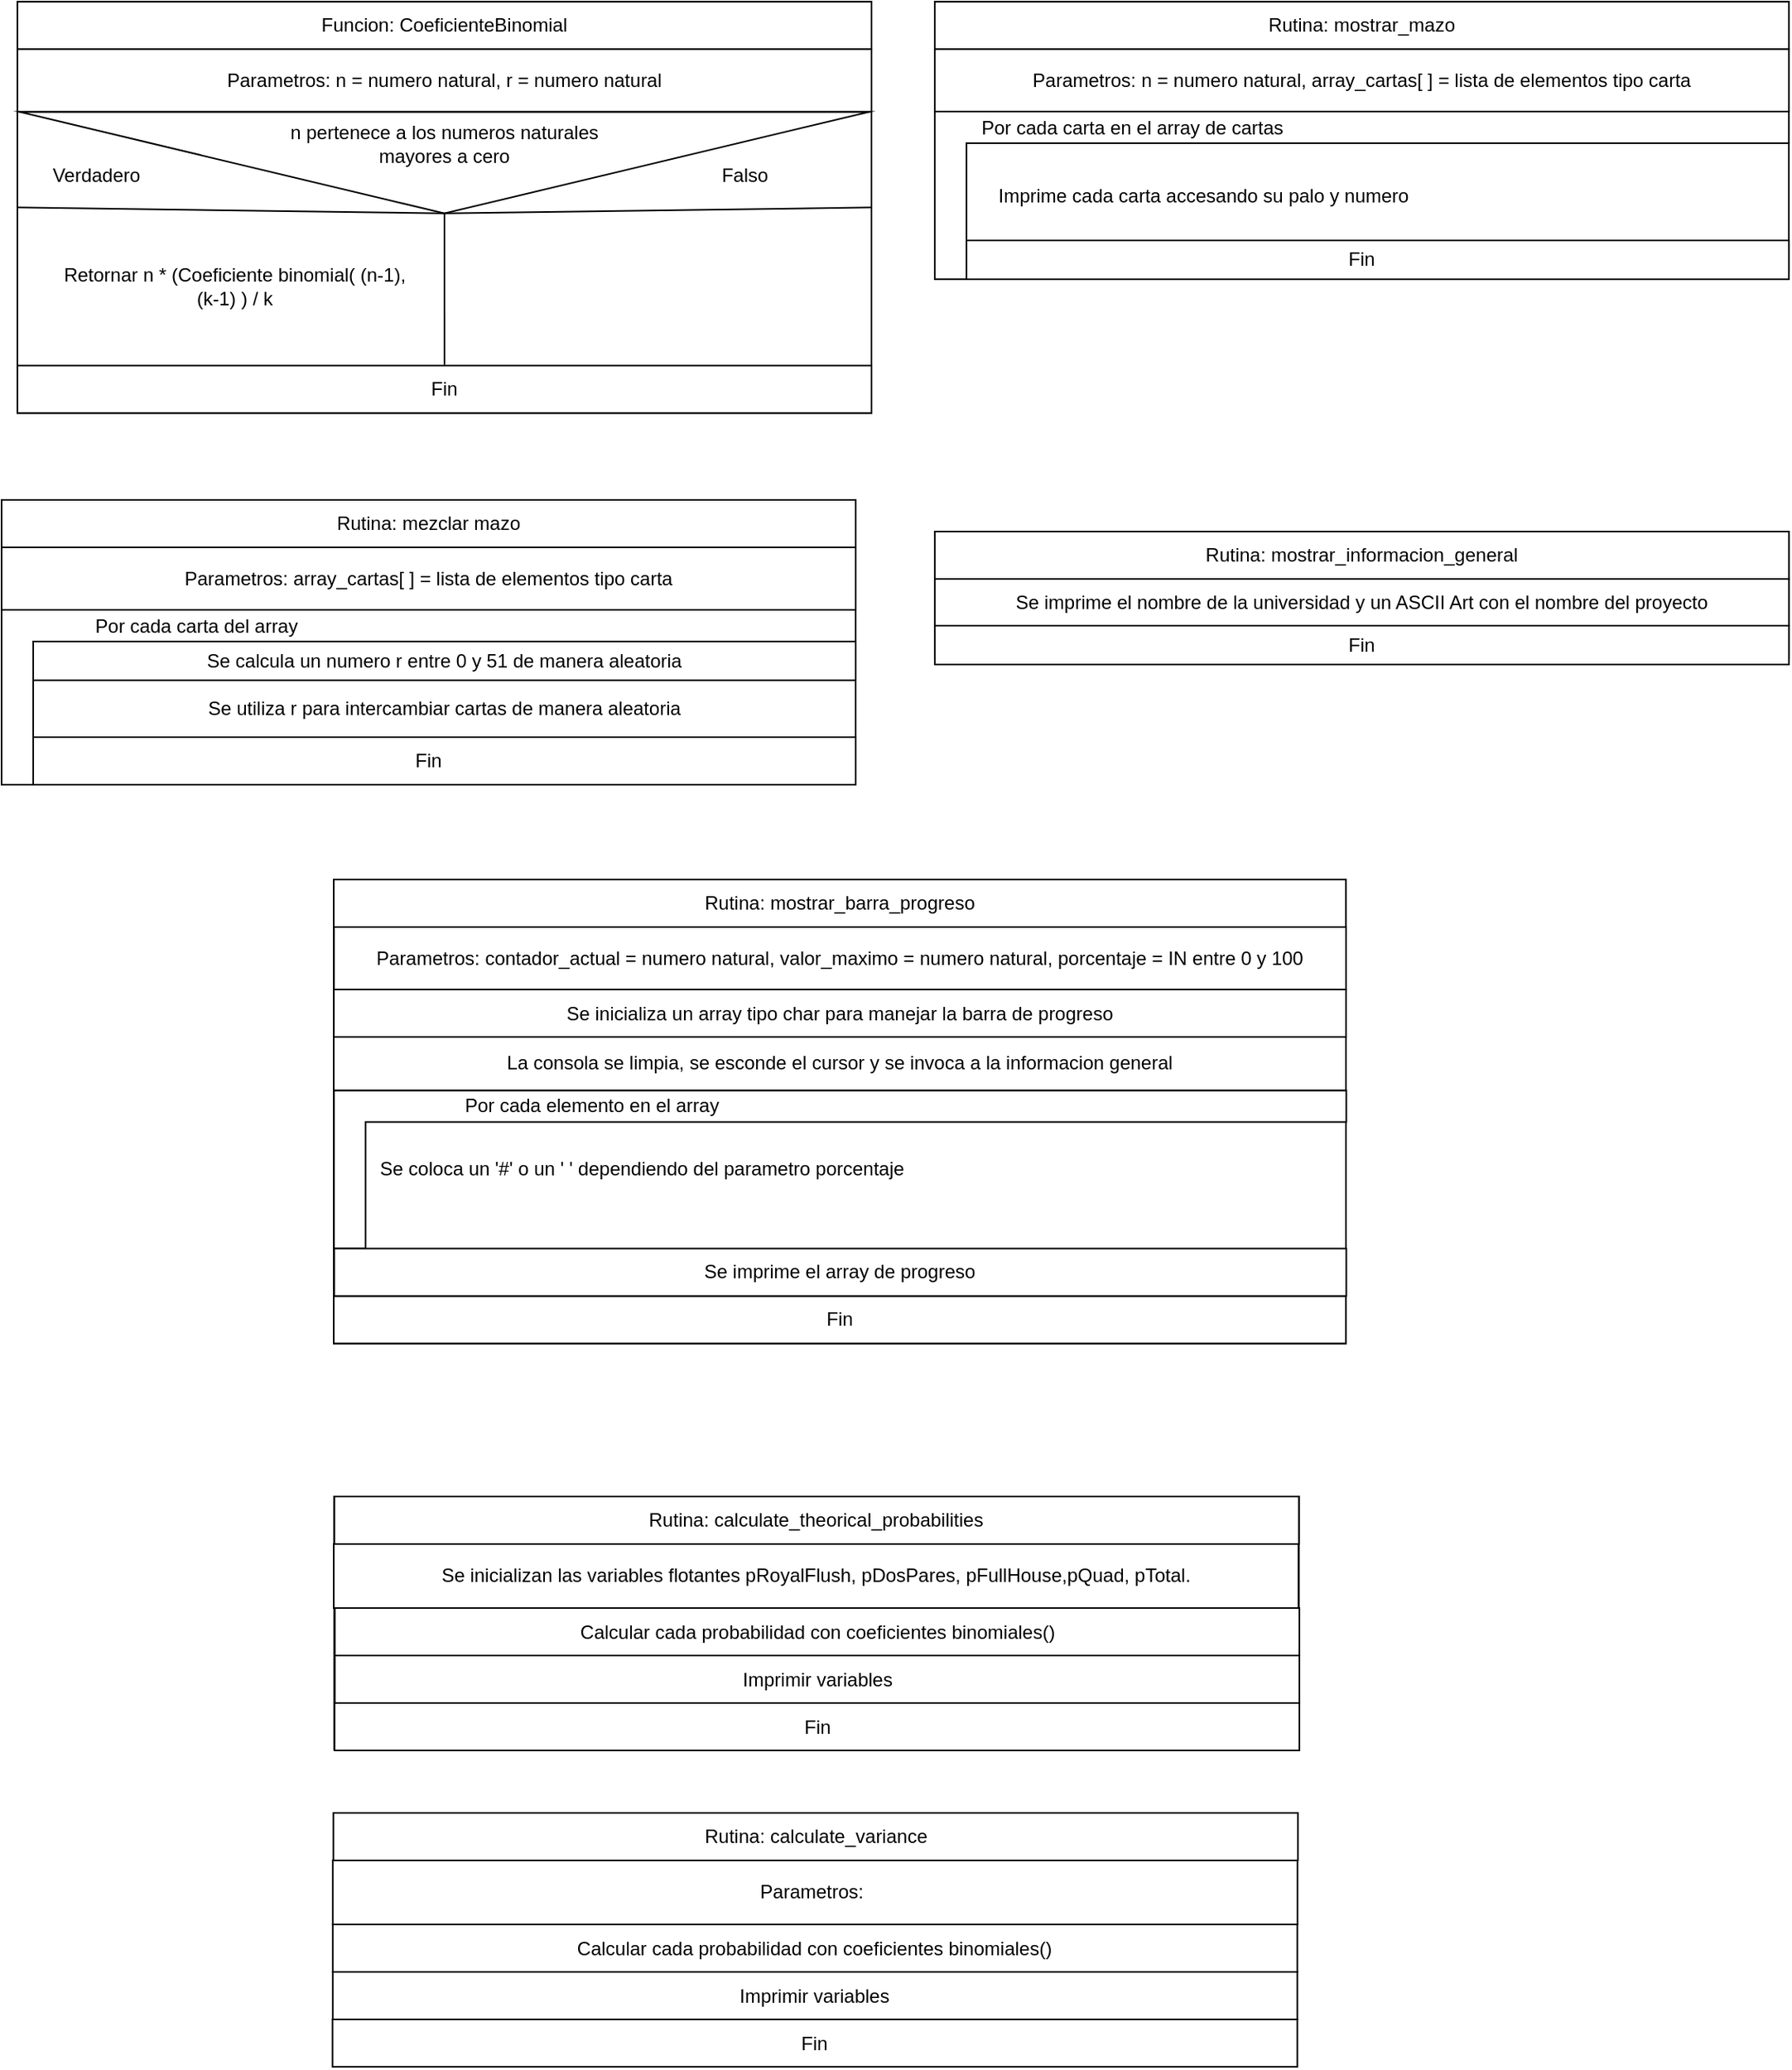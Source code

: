 <mxfile version="14.6.12" type="device" pages="2"><diagram id="0eQtMEpPPjjYKLgFw427" name="Page-1"><mxGraphModel dx="1422" dy="832" grid="1" gridSize="10" guides="1" tooltips="1" connect="1" arrows="1" fold="1" page="1" pageScale="1" pageWidth="1200" pageHeight="1920" math="0" shadow="0"><root><mxCell id="0"/><mxCell id="1" parent="0"/><mxCell id="Of4qqPIvgbqgmTCUpp_D-3" value="" style="rounded=0;whiteSpace=wrap;html=1;" parent="1" vertex="1"><mxGeometry x="60" y="75.12" width="540" height="260" as="geometry"/></mxCell><mxCell id="Of4qqPIvgbqgmTCUpp_D-5" value="" style="triangle;whiteSpace=wrap;html=1;rotation=90;" parent="1" vertex="1"><mxGeometry x="297.91" y="-91.64" width="64.18" height="536.9" as="geometry"/></mxCell><mxCell id="Of4qqPIvgbqgmTCUpp_D-6" value="Funcion: CoeficienteBinomial" style="rounded=0;whiteSpace=wrap;html=1;" parent="1" vertex="1"><mxGeometry x="60.03" y="75.12" width="540" height="30" as="geometry"/></mxCell><mxCell id="Of4qqPIvgbqgmTCUpp_D-7" value="Parametros: n = numero natural, r = numero natural" style="rounded=0;whiteSpace=wrap;html=1;" parent="1" vertex="1"><mxGeometry x="60.03" y="105.12" width="540" height="39.5" as="geometry"/></mxCell><mxCell id="Of4qqPIvgbqgmTCUpp_D-9" value="" style="endArrow=none;html=1;exitX=1;exitY=0.5;exitDx=0;exitDy=0;entryX=0;entryY=0.5;entryDx=0;entryDy=0;" parent="1" source="Of4qqPIvgbqgmTCUpp_D-5" target="Of4qqPIvgbqgmTCUpp_D-3" edge="1"><mxGeometry width="50" height="50" relative="1" as="geometry"><mxPoint x="130.03" y="294.62" as="sourcePoint"/><mxPoint x="180.03" y="244.62" as="targetPoint"/></mxGeometry></mxCell><mxCell id="Of4qqPIvgbqgmTCUpp_D-10" value="" style="endArrow=none;html=1;exitX=1;exitY=0.5;exitDx=0;exitDy=0;entryX=1;entryY=0.5;entryDx=0;entryDy=0;" parent="1" source="Of4qqPIvgbqgmTCUpp_D-5" target="Of4qqPIvgbqgmTCUpp_D-3" edge="1"><mxGeometry width="50" height="50" relative="1" as="geometry"><mxPoint x="548.03" y="254.66" as="sourcePoint"/><mxPoint x="560.03" y="192.62" as="targetPoint"/></mxGeometry></mxCell><mxCell id="Of4qqPIvgbqgmTCUpp_D-11" value="&lt;span style=&quot;background-color: rgb(255 , 255 , 255)&quot;&gt;n pertenece a los numeros naturales mayores a cero&lt;/span&gt;" style="text;html=1;strokeColor=none;fillColor=none;align=center;verticalAlign=middle;whiteSpace=wrap;rounded=0;" parent="1" vertex="1"><mxGeometry x="220.03" y="154.62" width="220" height="20" as="geometry"/></mxCell><mxCell id="Of4qqPIvgbqgmTCUpp_D-12" value="Verdadero" style="text;html=1;strokeColor=none;fillColor=none;align=center;verticalAlign=middle;whiteSpace=wrap;rounded=0;" parent="1" vertex="1"><mxGeometry x="90.03" y="174.62" width="40" height="20" as="geometry"/></mxCell><mxCell id="Of4qqPIvgbqgmTCUpp_D-13" value="Falso" style="text;html=1;strokeColor=none;fillColor=none;align=center;verticalAlign=middle;whiteSpace=wrap;rounded=0;" parent="1" vertex="1"><mxGeometry x="500.03" y="174.62" width="40" height="20" as="geometry"/></mxCell><mxCell id="Of4qqPIvgbqgmTCUpp_D-15" value="Fin" style="rounded=0;whiteSpace=wrap;html=1;" parent="1" vertex="1"><mxGeometry x="60.03" y="305.12" width="540" height="30" as="geometry"/></mxCell><mxCell id="Of4qqPIvgbqgmTCUpp_D-16" value="" style="endArrow=none;html=1;targetPerimeterSpacing=3;entryX=1;entryY=0.5;entryDx=0;entryDy=0;" parent="1" target="Of4qqPIvgbqgmTCUpp_D-5" edge="1"><mxGeometry width="50" height="50" relative="1" as="geometry"><mxPoint x="330.03" y="304.62" as="sourcePoint"/><mxPoint x="330.03" y="204.62" as="targetPoint"/></mxGeometry></mxCell><mxCell id="Of4qqPIvgbqgmTCUpp_D-19" value="Retornar n * (Coeficiente binomial( (n-1), (k-1) ) / k" style="text;html=1;strokeColor=none;fillColor=none;align=center;verticalAlign=middle;whiteSpace=wrap;rounded=0;" parent="1" vertex="1"><mxGeometry x="80.03" y="224.62" width="235" height="60" as="geometry"/></mxCell><mxCell id="Of4qqPIvgbqgmTCUpp_D-20" value="" style="rounded=0;whiteSpace=wrap;html=1;" parent="1" vertex="1"><mxGeometry x="640.03" y="75.12" width="540" height="170" as="geometry"/></mxCell><mxCell id="Of4qqPIvgbqgmTCUpp_D-22" value="Rutina: mostrar_mazo" style="rounded=0;whiteSpace=wrap;html=1;" parent="1" vertex="1"><mxGeometry x="640.06" y="75.12" width="540" height="30" as="geometry"/></mxCell><mxCell id="Of4qqPIvgbqgmTCUpp_D-23" value="Parametros: n = numero natural, array_cartas[ ] = lista de elementos tipo carta" style="rounded=0;whiteSpace=wrap;html=1;" parent="1" vertex="1"><mxGeometry x="640.06" y="105.12" width="540" height="39.5" as="geometry"/></mxCell><mxCell id="Of4qqPIvgbqgmTCUpp_D-29" value="Fin" style="rounded=0;whiteSpace=wrap;html=1;" parent="1" vertex="1"><mxGeometry x="640.06" y="225.98" width="540" height="24.57" as="geometry"/></mxCell><mxCell id="Of4qqPIvgbqgmTCUpp_D-34" value="" style="shape=corner;whiteSpace=wrap;html=1;" parent="1" vertex="1"><mxGeometry x="640.06" y="144.55" width="539.97" height="106" as="geometry"/></mxCell><mxCell id="Of4qqPIvgbqgmTCUpp_D-37" value="Por cada carta en el array de cartas" style="text;html=1;strokeColor=none;fillColor=none;align=center;verticalAlign=middle;whiteSpace=wrap;rounded=0;" parent="1" vertex="1"><mxGeometry x="640.03" y="144.62" width="250" height="20" as="geometry"/></mxCell><mxCell id="Of4qqPIvgbqgmTCUpp_D-38" value="Imprime cada carta accesando su palo y numero" style="text;html=1;strokeColor=none;fillColor=none;align=center;verticalAlign=middle;whiteSpace=wrap;rounded=0;" parent="1" vertex="1"><mxGeometry x="660.03" y="187.55" width="300" height="20" as="geometry"/></mxCell><mxCell id="Of4qqPIvgbqgmTCUpp_D-39" value="" style="rounded=0;whiteSpace=wrap;html=1;" parent="1" vertex="1"><mxGeometry x="50" y="390" width="540" height="160" as="geometry"/></mxCell><mxCell id="Of4qqPIvgbqgmTCUpp_D-40" value="Rutina: mezclar mazo" style="rounded=0;whiteSpace=wrap;html=1;" parent="1" vertex="1"><mxGeometry x="50.03" y="390" width="540" height="30" as="geometry"/></mxCell><mxCell id="Of4qqPIvgbqgmTCUpp_D-41" value="Parametros: array_cartas[ ] = lista de elementos tipo carta" style="rounded=0;whiteSpace=wrap;html=1;" parent="1" vertex="1"><mxGeometry x="50.03" y="420" width="540" height="39.5" as="geometry"/></mxCell><mxCell id="Of4qqPIvgbqgmTCUpp_D-42" value="Fin" style="rounded=0;whiteSpace=wrap;html=1;" parent="1" vertex="1"><mxGeometry x="50.03" y="540" width="540" height="30" as="geometry"/></mxCell><mxCell id="Of4qqPIvgbqgmTCUpp_D-43" value="" style="shape=corner;whiteSpace=wrap;html=1;" parent="1" vertex="1"><mxGeometry x="50" y="459.5" width="539.97" height="110.5" as="geometry"/></mxCell><mxCell id="Of4qqPIvgbqgmTCUpp_D-44" value="Por cada carta del array&amp;nbsp;" style="text;html=1;strokeColor=none;fillColor=none;align=center;verticalAlign=middle;whiteSpace=wrap;rounded=0;" parent="1" vertex="1"><mxGeometry x="50" y="459.5" width="250" height="20" as="geometry"/></mxCell><mxCell id="Of4qqPIvgbqgmTCUpp_D-46" value="Se calcula un numero r entre 0 y 51 de manera aleatoria" style="rounded=0;whiteSpace=wrap;html=1;" parent="1" vertex="1"><mxGeometry x="70" y="479.5" width="520.03" height="24.57" as="geometry"/></mxCell><mxCell id="Of4qqPIvgbqgmTCUpp_D-47" value="Se utiliza r para intercambiar cartas de manera aleatoria" style="rounded=0;whiteSpace=wrap;html=1;" parent="1" vertex="1"><mxGeometry x="69.97" y="504.07" width="520.03" height="35.93" as="geometry"/></mxCell><mxCell id="Of4qqPIvgbqgmTCUpp_D-48" value="" style="rounded=0;whiteSpace=wrap;html=1;" parent="1" vertex="1"><mxGeometry x="640.06" y="410" width="540" height="80" as="geometry"/></mxCell><mxCell id="Of4qqPIvgbqgmTCUpp_D-49" value="Rutina: mostrar_informacion_general" style="rounded=0;whiteSpace=wrap;html=1;" parent="1" vertex="1"><mxGeometry x="640.09" y="410" width="540" height="30" as="geometry"/></mxCell><mxCell id="Of4qqPIvgbqgmTCUpp_D-51" value="Fin" style="rounded=0;whiteSpace=wrap;html=1;" parent="1" vertex="1"><mxGeometry x="640.09" y="469.5" width="540" height="24.57" as="geometry"/></mxCell><mxCell id="Of4qqPIvgbqgmTCUpp_D-56" value="Se imprime el nombre de la universidad y un ASCII Art con el nombre del proyecto" style="rounded=0;whiteSpace=wrap;html=1;" parent="1" vertex="1"><mxGeometry x="640.09" y="440" width="540" height="29.5" as="geometry"/></mxCell><mxCell id="Of4qqPIvgbqgmTCUpp_D-58" value="" style="rounded=0;whiteSpace=wrap;html=1;" parent="1" vertex="1"><mxGeometry x="260.06" y="630" width="639.94" height="293.24" as="geometry"/></mxCell><mxCell id="Of4qqPIvgbqgmTCUpp_D-60" value="Rutina: mostrar_barra_progreso" style="rounded=0;whiteSpace=wrap;html=1;" parent="1" vertex="1"><mxGeometry x="260" y="630" width="639.91" height="30" as="geometry"/></mxCell><mxCell id="Of4qqPIvgbqgmTCUpp_D-61" value="Parametros: contador_actual = numero natural, valor_maximo = numero natural, porcentaje = IN entre 0 y 100" style="rounded=0;whiteSpace=wrap;html=1;" parent="1" vertex="1"><mxGeometry x="260.15" y="660" width="639.91" height="39.5" as="geometry"/></mxCell><mxCell id="Of4qqPIvgbqgmTCUpp_D-67" value="Fin" style="rounded=0;whiteSpace=wrap;html=1;" parent="1" vertex="1"><mxGeometry x="260" y="893.24" width="639.91" height="30" as="geometry"/></mxCell><mxCell id="Of4qqPIvgbqgmTCUpp_D-70" value="Se inicializa un array tipo char para manejar la barra de progreso" style="rounded=0;whiteSpace=wrap;html=1;" parent="1" vertex="1"><mxGeometry x="260.06" y="699.5" width="640" height="30" as="geometry"/></mxCell><mxCell id="Of4qqPIvgbqgmTCUpp_D-71" value="" style="shape=corner;whiteSpace=wrap;html=1;" parent="1" vertex="1"><mxGeometry x="260.15" y="763.24" width="640.06" height="100" as="geometry"/></mxCell><mxCell id="Of4qqPIvgbqgmTCUpp_D-72" value="La consola se limpia, se esconde el cursor y se invoca a la informacion general" style="rounded=0;whiteSpace=wrap;html=1;" parent="1" vertex="1"><mxGeometry x="260" y="729.5" width="640" height="33.74" as="geometry"/></mxCell><mxCell id="Of4qqPIvgbqgmTCUpp_D-75" value="Por cada elemento en el array&amp;nbsp;" style="text;html=1;strokeColor=none;fillColor=none;align=center;verticalAlign=middle;whiteSpace=wrap;rounded=0;" parent="1" vertex="1"><mxGeometry x="270" y="763.24" width="309.91" height="20" as="geometry"/></mxCell><mxCell id="Of4qqPIvgbqgmTCUpp_D-76" value="Se coloca un '#' o un ' ' dependiendo del parametro porcentaje" style="text;html=1;strokeColor=none;fillColor=none;align=center;verticalAlign=middle;whiteSpace=wrap;rounded=0;" parent="1" vertex="1"><mxGeometry x="280.09" y="803.24" width="350" height="20" as="geometry"/></mxCell><mxCell id="Of4qqPIvgbqgmTCUpp_D-77" value="Se imprime el array de progreso" style="rounded=0;whiteSpace=wrap;html=1;" parent="1" vertex="1"><mxGeometry x="260.3" y="863.24" width="639.91" height="30" as="geometry"/></mxCell><mxCell id="Of4qqPIvgbqgmTCUpp_D-78" value="" style="rounded=0;whiteSpace=wrap;html=1;" parent="1" vertex="1"><mxGeometry x="260.3" y="1020" width="609.94" height="160" as="geometry"/></mxCell><mxCell id="Of4qqPIvgbqgmTCUpp_D-79" value="Rutina: calculate_theorical_probabilities" style="rounded=0;whiteSpace=wrap;html=1;" parent="1" vertex="1"><mxGeometry x="260.39" y="1020" width="609.85" height="30" as="geometry"/></mxCell><mxCell id="Of4qqPIvgbqgmTCUpp_D-81" value="Fin" style="rounded=0;whiteSpace=wrap;html=1;" parent="1" vertex="1"><mxGeometry x="260.54" y="1150.5" width="610" height="30" as="geometry"/></mxCell><mxCell id="Of4qqPIvgbqgmTCUpp_D-82" value="Se inicializan las variables flotantes&amp;nbsp;pRoyalFlush, pDosPares, pFullHouse,pQuad, pTotal." style="rounded=0;whiteSpace=wrap;html=1;" parent="1" vertex="1"><mxGeometry x="260.0" y="1050" width="609.94" height="40.5" as="geometry"/></mxCell><mxCell id="Of4qqPIvgbqgmTCUpp_D-87" value="Calcular cada probabilidad con coeficientes binomiales()" style="rounded=0;whiteSpace=wrap;html=1;" parent="1" vertex="1"><mxGeometry x="260.69" y="1090.5" width="609.85" height="30" as="geometry"/></mxCell><mxCell id="Of4qqPIvgbqgmTCUpp_D-89" value="Imprimir variables" style="rounded=0;whiteSpace=wrap;html=1;" parent="1" vertex="1"><mxGeometry x="260.69" y="1120.5" width="609.85" height="30" as="geometry"/></mxCell><mxCell id="JnqDQuKuTHi6R7YdPIDy-1" value="Rutina: calculate_variance" style="rounded=0;whiteSpace=wrap;html=1;" vertex="1" parent="1"><mxGeometry x="259.79" y="1220" width="609.85" height="30" as="geometry"/></mxCell><mxCell id="JnqDQuKuTHi6R7YdPIDy-2" value="Fin" style="rounded=0;whiteSpace=wrap;html=1;" vertex="1" parent="1"><mxGeometry x="259.25" y="1350.5" width="610" height="30" as="geometry"/></mxCell><mxCell id="JnqDQuKuTHi6R7YdPIDy-3" value="Parametros:&amp;nbsp;" style="rounded=0;whiteSpace=wrap;html=1;" vertex="1" parent="1"><mxGeometry x="259.4" y="1250" width="609.94" height="40.5" as="geometry"/></mxCell><mxCell id="JnqDQuKuTHi6R7YdPIDy-4" value="Calcular cada probabilidad con coeficientes binomiales()" style="rounded=0;whiteSpace=wrap;html=1;" vertex="1" parent="1"><mxGeometry x="259.4" y="1290.5" width="609.85" height="30" as="geometry"/></mxCell><mxCell id="JnqDQuKuTHi6R7YdPIDy-5" value="Imprimir variables" style="rounded=0;whiteSpace=wrap;html=1;" vertex="1" parent="1"><mxGeometry x="259.4" y="1320.5" width="609.85" height="30" as="geometry"/></mxCell></root></mxGraphModel></diagram><diagram id="aY9O3zv4okanQXX5yh_d" name="Page-2"><mxGraphModel dx="1146" dy="499" grid="1" gridSize="10" guides="1" tooltips="1" connect="1" arrows="1" fold="1" page="1" pageScale="1" pageWidth="1654" pageHeight="2336" math="0" shadow="0"><root><mxCell id="-avzmKehhFIHclhIVa5d-0"/><mxCell id="-avzmKehhFIHclhIVa5d-1" parent="-avzmKehhFIHclhIVa5d-0"/><mxCell id="RZ5U8-aHzBaeEGHQs21c-0" value="" style="rounded=0;whiteSpace=wrap;html=1;" vertex="1" parent="-avzmKehhFIHclhIVa5d-1"><mxGeometry x="50" y="390" width="540" height="260" as="geometry"/></mxCell><mxCell id="RZ5U8-aHzBaeEGHQs21c-1" value="Función: determinarN" style="rounded=0;whiteSpace=wrap;html=1;" vertex="1" parent="-avzmKehhFIHclhIVa5d-1"><mxGeometry x="50.03" y="390" width="540" height="30" as="geometry"/></mxCell><mxCell id="RZ5U8-aHzBaeEGHQs21c-2" value="Se inicializan las variables flotantes NRoyalFlush, NDosPares, NFullHouse,NQuad&lt;br&gt;llamando a coficienteBinomial() para cada uno." style="rounded=0;whiteSpace=wrap;html=1;" vertex="1" parent="-avzmKehhFIHclhIVa5d-1"><mxGeometry x="50.03" y="420" width="540" height="39.5" as="geometry"/></mxCell><mxCell id="RZ5U8-aHzBaeEGHQs21c-3" value="Fin" style="rounded=0;whiteSpace=wrap;html=1;" vertex="1" parent="-avzmKehhFIHclhIVa5d-1"><mxGeometry x="70.04" y="760" width="520" height="30" as="geometry"/></mxCell><mxCell id="RZ5U8-aHzBaeEGHQs21c-4" value="" style="shape=corner;whiteSpace=wrap;html=1;" vertex="1" parent="-avzmKehhFIHclhIVa5d-1"><mxGeometry x="50" y="538.5" width="540.03" height="251.5" as="geometry"/></mxCell><mxCell id="RZ5U8-aHzBaeEGHQs21c-5" value="Por cada posición del array&amp;nbsp;" style="text;html=1;strokeColor=none;fillColor=none;align=center;verticalAlign=middle;whiteSpace=wrap;rounded=0;" vertex="1" parent="-avzmKehhFIHclhIVa5d-1"><mxGeometry x="39.97" y="540" width="250" height="20" as="geometry"/></mxCell><mxCell id="RZ5U8-aHzBaeEGHQs21c-7" value="" style="rounded=0;whiteSpace=wrap;html=1;" vertex="1" parent="-avzmKehhFIHclhIVa5d-1"><mxGeometry x="70.01" y="650" width="520.03" height="80" as="geometry"/></mxCell><mxCell id="_2jUuGBmOmVjw_7zwpYv-0" value="&lt;div&gt;&amp;nbsp;array float Nmuestra[4] , variable&amp;nbsp;&lt;span&gt;int mayor = 0;&lt;/span&gt;&lt;/div&gt;" style="rounded=0;whiteSpace=wrap;html=1;" vertex="1" parent="-avzmKehhFIHclhIVa5d-1"><mxGeometry x="50" y="459.5" width="540" height="39.5" as="geometry"/></mxCell><mxCell id="4a7Se6f4kYzQaH12a9yB-0" value="Llenar Nmuestra con las variables flotantes" style="rounded=0;whiteSpace=wrap;html=1;" vertex="1" parent="-avzmKehhFIHclhIVa5d-1"><mxGeometry x="50.03" y="499" width="540" height="39.5" as="geometry"/></mxCell><mxCell id="Q8csKQJietgucMNR03RN-12" value="" style="triangle;whiteSpace=wrap;html=1;rotation=90;" vertex="1" parent="-avzmKehhFIHclhIVa5d-1"><mxGeometry x="281.72" y="345.16" width="93.44" height="518.74" as="geometry"/></mxCell><mxCell id="Q8csKQJietgucMNR03RN-14" value="&lt;span style=&quot;background-color: rgb(255 , 255 , 255)&quot;&gt;Si Nmuestra[i]&amp;gt;mayor&lt;/span&gt;" style="text;html=1;strokeColor=none;fillColor=none;align=center;verticalAlign=middle;whiteSpace=wrap;rounded=0;" vertex="1" parent="-avzmKehhFIHclhIVa5d-1"><mxGeometry x="230" y="570" width="220" height="20" as="geometry"/></mxCell><mxCell id="Q8csKQJietgucMNR03RN-16" value="Falso" style="text;html=1;strokeColor=none;fillColor=none;align=center;verticalAlign=middle;whiteSpace=wrap;rounded=0;" vertex="1" parent="-avzmKehhFIHclhIVa5d-1"><mxGeometry x="500.03" y="620" width="40" height="20" as="geometry"/></mxCell><mxCell id="Q8csKQJietgucMNR03RN-17" value="Verdadero" style="text;html=1;strokeColor=none;fillColor=none;align=center;verticalAlign=middle;whiteSpace=wrap;rounded=0;" vertex="1" parent="-avzmKehhFIHclhIVa5d-1"><mxGeometry x="110" y="620" width="40" height="20" as="geometry"/></mxCell><mxCell id="Q8csKQJietgucMNR03RN-20" value="" style="endArrow=none;html=1;targetPerimeterSpacing=3;entryX=1;entryY=0.5;entryDx=0;entryDy=0;" edge="1" parent="-avzmKehhFIHclhIVa5d-1"><mxGeometry width="50" height="50" relative="1" as="geometry"><mxPoint x="330" y="730" as="sourcePoint"/><mxPoint x="329.66" y="650.0" as="targetPoint"/></mxGeometry></mxCell><mxCell id="Q8csKQJietgucMNR03RN-21" value="mayor = Nmuestra[i]" style="text;html=1;strokeColor=none;fillColor=none;align=center;verticalAlign=middle;whiteSpace=wrap;rounded=0;" vertex="1" parent="-avzmKehhFIHclhIVa5d-1"><mxGeometry x="110" y="690" width="130" height="20" as="geometry"/></mxCell><mxCell id="Q8csKQJietgucMNR03RN-22" value="Retorna mayor" style="rounded=0;whiteSpace=wrap;html=1;" vertex="1" parent="-avzmKehhFIHclhIVa5d-1"><mxGeometry x="70.04" y="730" width="520" height="30" as="geometry"/></mxCell><mxCell id="GSfjYJ8YRgDmtXdt1AxO-0" value="" style="rounded=0;whiteSpace=wrap;html=1;" vertex="1" parent="-avzmKehhFIHclhIVa5d-1"><mxGeometry x="630" y="390" width="540" height="150" as="geometry"/></mxCell><mxCell id="GSfjYJ8YRgDmtXdt1AxO-1" value="Función: determinarM" style="rounded=0;whiteSpace=wrap;html=1;" vertex="1" parent="-avzmKehhFIHclhIVa5d-1"><mxGeometry x="630.03" y="390" width="540" height="30" as="geometry"/></mxCell><mxCell id="GSfjYJ8YRgDmtXdt1AxO-2" value="Fin" style="rounded=0;whiteSpace=wrap;html=1;" vertex="1" parent="-avzmKehhFIHclhIVa5d-1"><mxGeometry x="630.03" y="510" width="540" height="30" as="geometry"/></mxCell><mxCell id="GSfjYJ8YRgDmtXdt1AxO-3" value="Constantes flotantes&amp;nbsp;zAlfaMedios,estimacionPQ,radio" style="rounded=0;whiteSpace=wrap;html=1;" vertex="1" parent="-avzmKehhFIHclhIVa5d-1"><mxGeometry x="630.03" y="420" width="540" height="29.5" as="geometry"/></mxCell><mxCell id="GSfjYJ8YRgDmtXdt1AxO-4" value="Calcular&amp;nbsp;n = pow((zAlfaMedios*sqrt(estimacionPQ))/radio,2)" style="rounded=0;whiteSpace=wrap;html=1;" vertex="1" parent="-avzmKehhFIHclhIVa5d-1"><mxGeometry x="630" y="449.5" width="540" height="30" as="geometry"/></mxCell><mxCell id="GSfjYJ8YRgDmtXdt1AxO-5" value="Retornar n" style="rounded=0;whiteSpace=wrap;html=1;" vertex="1" parent="-avzmKehhFIHclhIVa5d-1"><mxGeometry x="630" y="479.5" width="540" height="30" as="geometry"/></mxCell></root></mxGraphModel></diagram></mxfile>